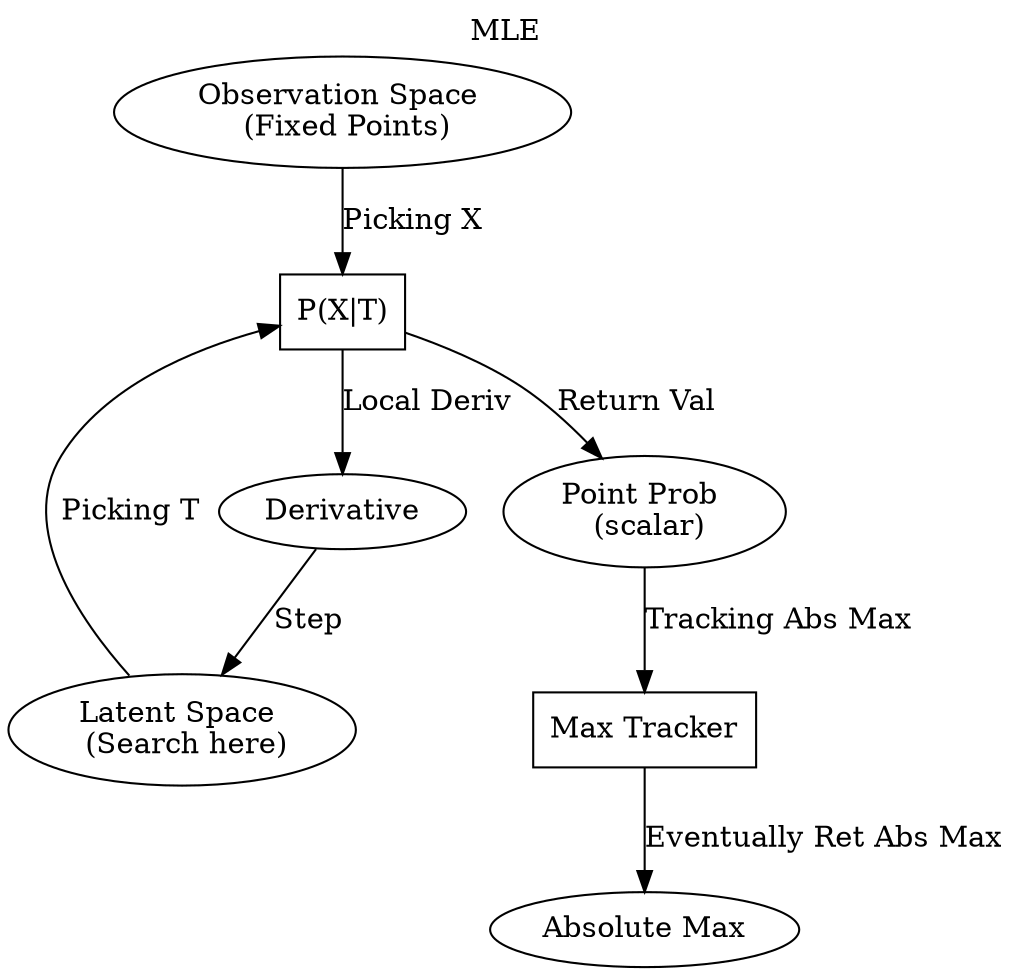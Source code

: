 digraph G {
    label="MLE";
    labelloc=top;
    
  Obs [label="Observation Space \n (Fixed Points)"]; 
  Lat [label="Latent Space \n (Search here)"]; 
  Prob1 [label="P(X|T)", shape=box]; 
  Probability1 [label="Point Prob \n (scalar)"]; 
  Derivative1 [label="Derivative"]; 
  
  MaxTracker [label="Max Tracker", shape=box]; 
  
  AbsMax [label="Absolute Max"]; 
  
  Lat -> Prob1 [label="Picking T"]; 
  Obs -> Prob1 [label="Picking X"]; 
  Prob1 -> Probability1 [label="Return Val"];
  Prob1 -> Derivative1 [label="Local Deriv"];
  
  Probability1 -> MaxTracker [label="Tracking Abs Max"]; 
  MaxTracker -> AbsMax [label="Eventually Ret Abs Max"]; 
  
  Derivative1 -> Lat [label="Step"]; 
}








